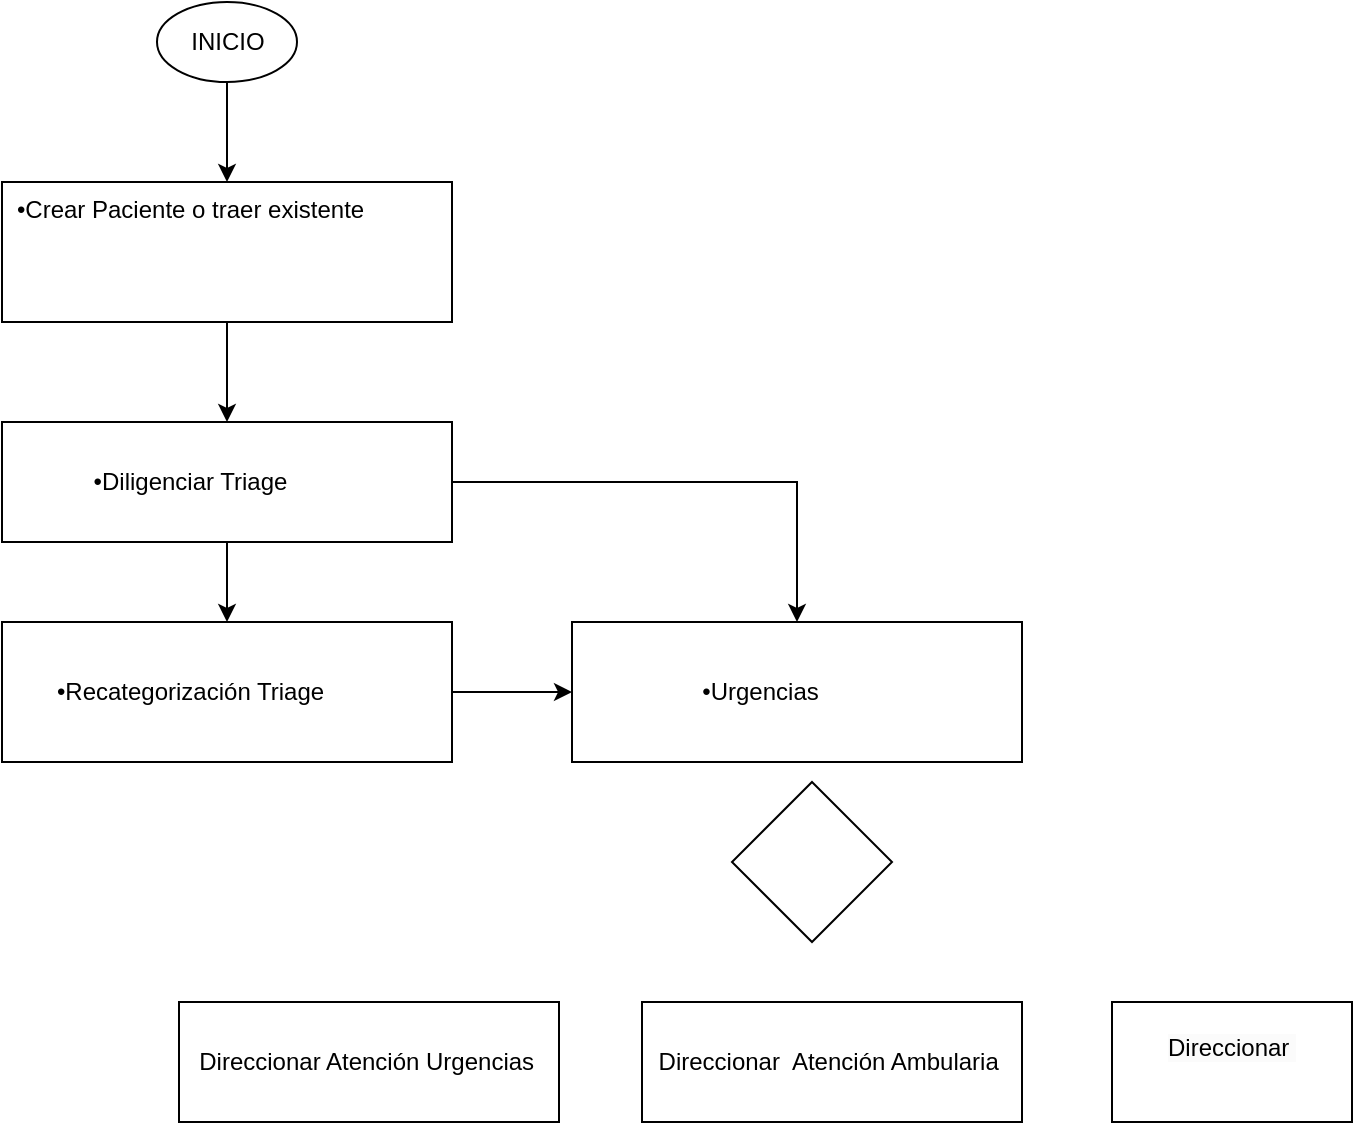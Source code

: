 <mxfile version="21.6.2" type="github">
  <diagram id="C5RBs43oDa-KdzZeNtuy" name="Page-1">
    <mxGraphModel dx="880" dy="484" grid="1" gridSize="10" guides="1" tooltips="1" connect="1" arrows="1" fold="1" page="1" pageScale="1" pageWidth="827" pageHeight="1169" math="0" shadow="0">
      <root>
        <mxCell id="WIyWlLk6GJQsqaUBKTNV-0" />
        <mxCell id="WIyWlLk6GJQsqaUBKTNV-1" parent="WIyWlLk6GJQsqaUBKTNV-0" />
        <mxCell id="Y8gMqKH2Y-qbZQRc717D-2" value="" style="edgeStyle=orthogonalEdgeStyle;rounded=0;orthogonalLoop=1;jettySize=auto;html=1;" parent="WIyWlLk6GJQsqaUBKTNV-1" source="Y8gMqKH2Y-qbZQRc717D-0" target="Y8gMqKH2Y-qbZQRc717D-1" edge="1">
          <mxGeometry relative="1" as="geometry" />
        </mxCell>
        <mxCell id="Y8gMqKH2Y-qbZQRc717D-0" value="&lt;font style=&quot;vertical-align: inherit;&quot;&gt;&lt;font style=&quot;vertical-align: inherit;&quot;&gt;INICIO&lt;/font&gt;&lt;/font&gt;" style="ellipse;whiteSpace=wrap;html=1;" parent="WIyWlLk6GJQsqaUBKTNV-1" vertex="1">
          <mxGeometry x="212.5" y="50" width="70" height="40" as="geometry" />
        </mxCell>
        <mxCell id="Y8gMqKH2Y-qbZQRc717D-5" value="" style="edgeStyle=orthogonalEdgeStyle;rounded=0;orthogonalLoop=1;jettySize=auto;html=1;" parent="WIyWlLk6GJQsqaUBKTNV-1" source="Y8gMqKH2Y-qbZQRc717D-1" target="Y8gMqKH2Y-qbZQRc717D-4" edge="1">
          <mxGeometry relative="1" as="geometry" />
        </mxCell>
        <mxCell id="Y8gMqKH2Y-qbZQRc717D-1" value="&#xa;&#xa;&#xa;&lt;div style=&quot;language:es-CO;margin-top:0pt;margin-bottom:0pt;&#xa;margin-left:.38in;text-indent:-.38in&quot; class=&quot;O0&quot;&gt;&lt;span style=&quot;mso-special-format:bullet&quot;&gt;•&lt;/span&gt;&lt;span style=&quot;language:es-CO&quot;&gt;Crear Paciente o traer existente&lt;/span&gt;&lt;/div&gt;&#xa;&#xa;&#xa;&#xa;&#xa;&#xa;" style="rounded=0;whiteSpace=wrap;html=1;verticalAlign=middle;" parent="WIyWlLk6GJQsqaUBKTNV-1" vertex="1">
          <mxGeometry x="135" y="140" width="225" height="70" as="geometry" />
        </mxCell>
        <mxCell id="Y8gMqKH2Y-qbZQRc717D-7" value="" style="edgeStyle=orthogonalEdgeStyle;rounded=0;orthogonalLoop=1;jettySize=auto;html=1;" parent="WIyWlLk6GJQsqaUBKTNV-1" source="Y8gMqKH2Y-qbZQRc717D-4" target="Y8gMqKH2Y-qbZQRc717D-6" edge="1">
          <mxGeometry relative="1" as="geometry" />
        </mxCell>
        <mxCell id="Y8gMqKH2Y-qbZQRc717D-9" style="edgeStyle=orthogonalEdgeStyle;rounded=0;orthogonalLoop=1;jettySize=auto;html=1;" parent="WIyWlLk6GJQsqaUBKTNV-1" source="Y8gMqKH2Y-qbZQRc717D-4" target="Y8gMqKH2Y-qbZQRc717D-8" edge="1">
          <mxGeometry relative="1" as="geometry" />
        </mxCell>
        <mxCell id="Y8gMqKH2Y-qbZQRc717D-4" value="&lt;div style=&quot;language:es-CO;margin-top:0pt;margin-bottom:0pt;&lt;br/&gt;margin-left:.38in;text-indent:-.38in&quot; class=&quot;O0&quot;&gt;•Diligenciar Triage &lt;/div&gt;" style="rounded=0;whiteSpace=wrap;html=1;verticalAlign=middle;" parent="WIyWlLk6GJQsqaUBKTNV-1" vertex="1">
          <mxGeometry x="135" y="260" width="225" height="60" as="geometry" />
        </mxCell>
        <mxCell id="U0834daIoOmRzTqct_N0-0" value="" style="edgeStyle=orthogonalEdgeStyle;rounded=0;orthogonalLoop=1;jettySize=auto;html=1;" parent="WIyWlLk6GJQsqaUBKTNV-1" source="Y8gMqKH2Y-qbZQRc717D-6" target="Y8gMqKH2Y-qbZQRc717D-8" edge="1">
          <mxGeometry relative="1" as="geometry" />
        </mxCell>
        <mxCell id="Y8gMqKH2Y-qbZQRc717D-6" value="&lt;div style=&quot;language:es-CO;margin-top:0pt;margin-bottom:0pt;&lt;br/&gt;margin-left:.38in;text-indent:-.38in&quot; class=&quot;O0&quot;&gt;•Recategorización Triage &lt;/div&gt;" style="rounded=0;whiteSpace=wrap;html=1;verticalAlign=middle;" parent="WIyWlLk6GJQsqaUBKTNV-1" vertex="1">
          <mxGeometry x="135" y="360" width="225" height="70" as="geometry" />
        </mxCell>
        <mxCell id="Y8gMqKH2Y-qbZQRc717D-8" value="&lt;div style=&quot;language:es-CO;margin-top:0pt;margin-bottom:0pt;&lt;br/&gt;margin-left:.38in;text-indent:-.38in&quot; class=&quot;O0&quot;&gt;•Urgencias&lt;/div&gt;" style="rounded=0;whiteSpace=wrap;html=1;verticalAlign=middle;" parent="WIyWlLk6GJQsqaUBKTNV-1" vertex="1">
          <mxGeometry x="420" y="360" width="225" height="70" as="geometry" />
        </mxCell>
        <mxCell id="U0834daIoOmRzTqct_N0-2" value="Direccionar&amp;nbsp; Atención Ambularia&amp;nbsp;" style="rounded=0;whiteSpace=wrap;html=1;" parent="WIyWlLk6GJQsqaUBKTNV-1" vertex="1">
          <mxGeometry x="455" y="550" width="190" height="60" as="geometry" />
        </mxCell>
        <mxCell id="U0834daIoOmRzTqct_N0-3" value="&#xa;&lt;span style=&quot;color: rgb(0, 0, 0); font-family: Helvetica; font-size: 12px; font-style: normal; font-variant-ligatures: normal; font-variant-caps: normal; font-weight: 400; letter-spacing: normal; orphans: 2; text-align: center; text-indent: 0px; text-transform: none; widows: 2; word-spacing: 0px; -webkit-text-stroke-width: 0px; background-color: rgb(251, 251, 251); text-decoration-thickness: initial; text-decoration-style: initial; text-decoration-color: initial; float: none; display: inline !important;&quot;&gt;Direccionar&lt;span&gt;&amp;nbsp;&lt;/span&gt;&lt;/span&gt;&#xa;&#xa;" style="rounded=0;whiteSpace=wrap;html=1;" parent="WIyWlLk6GJQsqaUBKTNV-1" vertex="1">
          <mxGeometry x="690" y="550" width="120" height="60" as="geometry" />
        </mxCell>
        <mxCell id="U0834daIoOmRzTqct_N0-4" value="Direccionar Atención Urgencias&amp;nbsp;" style="rounded=0;whiteSpace=wrap;html=1;" parent="WIyWlLk6GJQsqaUBKTNV-1" vertex="1">
          <mxGeometry x="223.5" y="550" width="190" height="60" as="geometry" />
        </mxCell>
        <mxCell id="yMgFSMSmd3zGYYuWkCRY-0" value="" style="rhombus;whiteSpace=wrap;html=1;" vertex="1" parent="WIyWlLk6GJQsqaUBKTNV-1">
          <mxGeometry x="500" y="440" width="80" height="80" as="geometry" />
        </mxCell>
      </root>
    </mxGraphModel>
  </diagram>
</mxfile>
